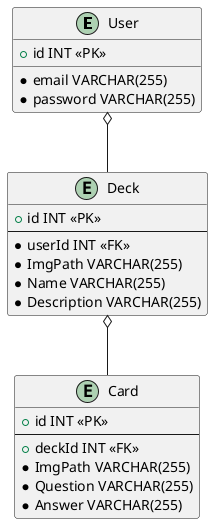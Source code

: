 @startuml

!define Entity class
!define PrimaryKey <<PK>>
!define ForeignKey <<FK>>

entity User {
  + id INT PrimaryKey
  * email VARCHAR(255)
  * password VARCHAR(255)
}

entity Deck {
  + id INT PrimaryKey
  --
  * userId INT ForeignKey
  * ImgPath VARCHAR(255)
  * Name VARCHAR(255)
  * Description VARCHAR(255)
}

entity Card {
  + id INT PrimaryKey
  --
  + deckId INT ForeignKey
  * ImgPath VARCHAR(255)
  * Question VARCHAR(255)
  * Answer VARCHAR(255)
}

User o-- Deck 
Deck o-- Card 

@enduml
